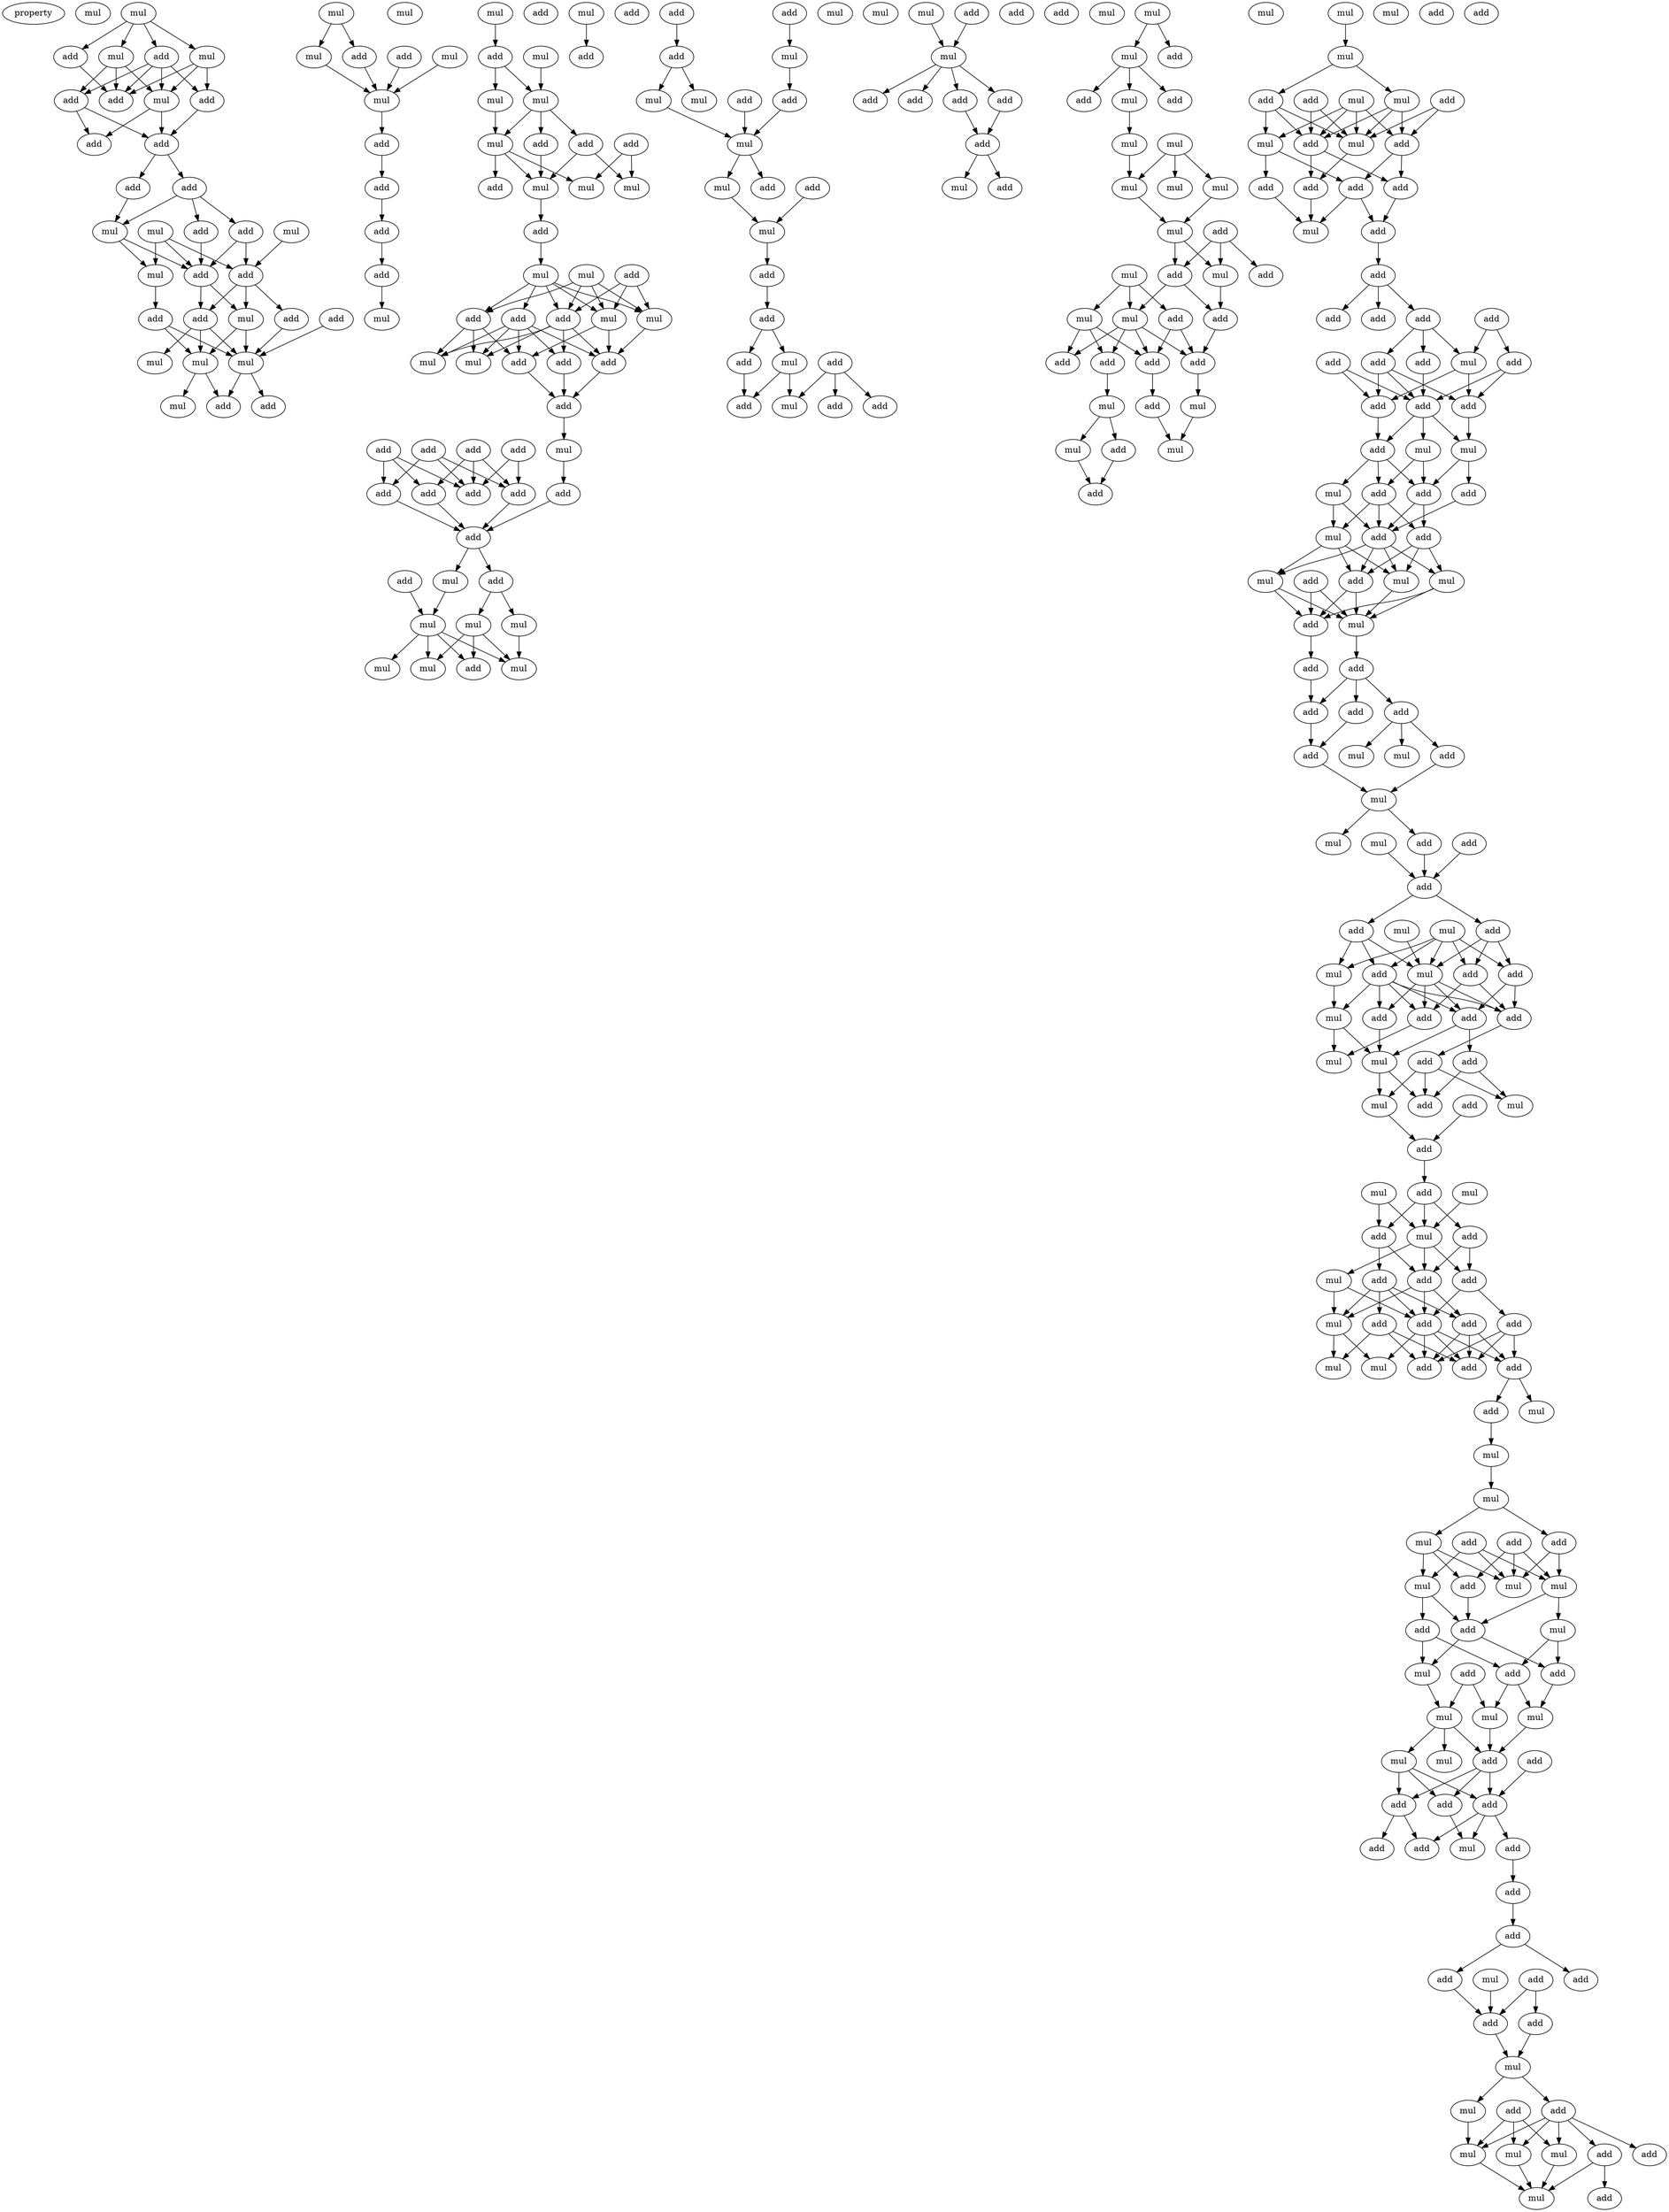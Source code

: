 digraph {
    node [fontcolor=black]
    property [mul=2,lf=1.1]
    0 [ label = mul ];
    1 [ label = mul ];
    2 [ label = mul ];
    3 [ label = mul ];
    4 [ label = add ];
    5 [ label = add ];
    6 [ label = add ];
    7 [ label = add ];
    8 [ label = mul ];
    9 [ label = add ];
    10 [ label = add ];
    11 [ label = add ];
    12 [ label = add ];
    13 [ label = add ];
    14 [ label = mul ];
    15 [ label = mul ];
    16 [ label = add ];
    17 [ label = mul ];
    18 [ label = add ];
    19 [ label = add ];
    20 [ label = add ];
    21 [ label = mul ];
    22 [ label = add ];
    23 [ label = add ];
    24 [ label = add ];
    25 [ label = add ];
    26 [ label = mul ];
    27 [ label = mul ];
    28 [ label = mul ];
    29 [ label = mul ];
    30 [ label = add ];
    31 [ label = add ];
    32 [ label = mul ];
    33 [ label = mul ];
    34 [ label = add ];
    35 [ label = mul ];
    36 [ label = mul ];
    37 [ label = add ];
    38 [ label = mul ];
    39 [ label = add ];
    40 [ label = mul ];
    41 [ label = add ];
    42 [ label = add ];
    43 [ label = add ];
    44 [ label = mul ];
    45 [ label = mul ];
    46 [ label = add ];
    47 [ label = mul ];
    48 [ label = mul ];
    49 [ label = mul ];
    50 [ label = add ];
    51 [ label = mul ];
    52 [ label = add ];
    53 [ label = add ];
    54 [ label = add ];
    55 [ label = add ];
    56 [ label = mul ];
    57 [ label = mul ];
    58 [ label = mul ];
    59 [ label = add ];
    60 [ label = add ];
    61 [ label = mul ];
    62 [ label = mul ];
    63 [ label = add ];
    64 [ label = mul ];
    65 [ label = add ];
    66 [ label = add ];
    67 [ label = mul ];
    68 [ label = add ];
    69 [ label = add ];
    70 [ label = add ];
    71 [ label = mul ];
    72 [ label = mul ];
    73 [ label = add ];
    74 [ label = mul ];
    75 [ label = add ];
    76 [ label = add ];
    77 [ label = add ];
    78 [ label = add ];
    79 [ label = add ];
    80 [ label = add ];
    81 [ label = add ];
    82 [ label = add ];
    83 [ label = add ];
    84 [ label = add ];
    85 [ label = add ];
    86 [ label = mul ];
    87 [ label = add ];
    88 [ label = mul ];
    89 [ label = mul ];
    90 [ label = mul ];
    91 [ label = mul ];
    92 [ label = add ];
    93 [ label = mul ];
    94 [ label = mul ];
    95 [ label = mul ];
    96 [ label = add ];
    97 [ label = add ];
    98 [ label = add ];
    99 [ label = add ];
    100 [ label = mul ];
    101 [ label = add ];
    102 [ label = mul ];
    103 [ label = mul ];
    104 [ label = add ];
    105 [ label = add ];
    106 [ label = mul ];
    107 [ label = mul ];
    108 [ label = mul ];
    109 [ label = add ];
    110 [ label = add ];
    111 [ label = mul ];
    112 [ label = add ];
    113 [ label = add ];
    114 [ label = mul ];
    115 [ label = add ];
    116 [ label = add ];
    117 [ label = mul ];
    118 [ label = add ];
    119 [ label = add ];
    120 [ label = add ];
    121 [ label = mul ];
    122 [ label = mul ];
    123 [ label = add ];
    124 [ label = add ];
    125 [ label = mul ];
    126 [ label = add ];
    127 [ label = add ];
    128 [ label = add ];
    129 [ label = add ];
    130 [ label = add ];
    131 [ label = add ];
    132 [ label = mul ];
    133 [ label = mul ];
    134 [ label = mul ];
    135 [ label = add ];
    136 [ label = mul ];
    137 [ label = add ];
    138 [ label = add ];
    139 [ label = mul ];
    140 [ label = add ];
    141 [ label = mul ];
    142 [ label = mul ];
    143 [ label = mul ];
    144 [ label = mul ];
    145 [ label = mul ];
    146 [ label = mul ];
    147 [ label = add ];
    148 [ label = add ];
    149 [ label = add ];
    150 [ label = mul ];
    151 [ label = mul ];
    152 [ label = mul ];
    153 [ label = add ];
    154 [ label = mul ];
    155 [ label = add ];
    156 [ label = add ];
    157 [ label = add ];
    158 [ label = add ];
    159 [ label = add ];
    160 [ label = mul ];
    161 [ label = add ];
    162 [ label = mul ];
    163 [ label = add ];
    164 [ label = mul ];
    165 [ label = mul ];
    166 [ label = mul ];
    167 [ label = add ];
    168 [ label = mul ];
    169 [ label = mul ];
    170 [ label = mul ];
    171 [ label = mul ];
    172 [ label = add ];
    173 [ label = add ];
    174 [ label = add ];
    175 [ label = add ];
    176 [ label = add ];
    177 [ label = mul ];
    178 [ label = mul ];
    179 [ label = add ];
    180 [ label = add ];
    181 [ label = add ];
    182 [ label = add ];
    183 [ label = add ];
    184 [ label = mul ];
    185 [ label = add ];
    186 [ label = add ];
    187 [ label = add ];
    188 [ label = add ];
    189 [ label = add ];
    190 [ label = mul ];
    191 [ label = add ];
    192 [ label = add ];
    193 [ label = add ];
    194 [ label = add ];
    195 [ label = add ];
    196 [ label = add ];
    197 [ label = add ];
    198 [ label = mul ];
    199 [ label = add ];
    200 [ label = mul ];
    201 [ label = mul ];
    202 [ label = add ];
    203 [ label = add ];
    204 [ label = add ];
    205 [ label = mul ];
    206 [ label = add ];
    207 [ label = add ];
    208 [ label = mul ];
    209 [ label = add ];
    210 [ label = add ];
    211 [ label = mul ];
    212 [ label = mul ];
    213 [ label = add ];
    214 [ label = mul ];
    215 [ label = add ];
    216 [ label = add ];
    217 [ label = add ];
    218 [ label = add ];
    219 [ label = add ];
    220 [ label = add ];
    221 [ label = mul ];
    222 [ label = mul ];
    223 [ label = mul ];
    224 [ label = add ];
    225 [ label = mul ];
    226 [ label = mul ];
    227 [ label = mul ];
    228 [ label = add ];
    229 [ label = add ];
    230 [ label = add ];
    231 [ label = add ];
    232 [ label = mul ];
    233 [ label = mul ];
    234 [ label = add ];
    235 [ label = mul ];
    236 [ label = add ];
    237 [ label = add ];
    238 [ label = mul ];
    239 [ label = add ];
    240 [ label = mul ];
    241 [ label = add ];
    242 [ label = add ];
    243 [ label = add ];
    244 [ label = add ];
    245 [ label = mul ];
    246 [ label = mul ];
    247 [ label = add ];
    248 [ label = add ];
    249 [ label = add ];
    250 [ label = add ];
    251 [ label = mul ];
    252 [ label = mul ];
    253 [ label = add ];
    254 [ label = mul ];
    255 [ label = mul ];
    256 [ label = add ];
    257 [ label = add ];
    258 [ label = add ];
    259 [ label = mul ];
    260 [ label = add ];
    261 [ label = mul ];
    262 [ label = add ];
    263 [ label = add ];
    264 [ label = add ];
    265 [ label = add ];
    266 [ label = add ];
    267 [ label = mul ];
    268 [ label = add ];
    269 [ label = add ];
    270 [ label = mul ];
    271 [ label = add ];
    272 [ label = add ];
    273 [ label = mul ];
    274 [ label = add ];
    275 [ label = mul ];
    276 [ label = mul ];
    277 [ label = mul ];
    278 [ label = add ];
    279 [ label = add ];
    280 [ label = add ];
    281 [ label = mul ];
    282 [ label = add ];
    283 [ label = mul ];
    284 [ label = mul ];
    285 [ label = add ];
    286 [ label = mul ];
    287 [ label = add ];
    288 [ label = mul ];
    289 [ label = add ];
    290 [ label = add ];
    291 [ label = add ];
    292 [ label = add ];
    293 [ label = mul ];
    294 [ label = mul ];
    295 [ label = mul ];
    296 [ label = mul ];
    297 [ label = mul ];
    298 [ label = add ];
    299 [ label = add ];
    300 [ label = mul ];
    301 [ label = add ];
    302 [ label = add ];
    303 [ label = add ];
    304 [ label = add ];
    305 [ label = add ];
    306 [ label = add ];
    307 [ label = mul ];
    308 [ label = add ];
    309 [ label = add ];
    310 [ label = add ];
    311 [ label = add ];
    312 [ label = mul ];
    313 [ label = add ];
    314 [ label = add ];
    315 [ label = add ];
    316 [ label = add ];
    317 [ label = mul ];
    318 [ label = mul ];
    319 [ label = add ];
    320 [ label = add ];
    321 [ label = mul ];
    322 [ label = add ];
    323 [ label = mul ];
    324 [ label = add ];
    325 [ label = mul ];
    326 [ label = add ];
    327 [ label = mul ];
    1 -> 2 [ name = 0 ];
    1 -> 3 [ name = 1 ];
    1 -> 4 [ name = 2 ];
    1 -> 5 [ name = 3 ];
    2 -> 6 [ name = 4 ];
    2 -> 7 [ name = 5 ];
    2 -> 8 [ name = 6 ];
    3 -> 6 [ name = 7 ];
    3 -> 8 [ name = 8 ];
    3 -> 9 [ name = 9 ];
    4 -> 6 [ name = 10 ];
    5 -> 6 [ name = 11 ];
    5 -> 7 [ name = 12 ];
    5 -> 8 [ name = 13 ];
    5 -> 9 [ name = 14 ];
    7 -> 11 [ name = 15 ];
    8 -> 10 [ name = 16 ];
    8 -> 11 [ name = 17 ];
    9 -> 10 [ name = 18 ];
    9 -> 11 [ name = 19 ];
    11 -> 12 [ name = 20 ];
    11 -> 13 [ name = 21 ];
    12 -> 15 [ name = 22 ];
    13 -> 15 [ name = 23 ];
    13 -> 16 [ name = 24 ];
    13 -> 18 [ name = 25 ];
    14 -> 20 [ name = 26 ];
    15 -> 19 [ name = 27 ];
    15 -> 21 [ name = 28 ];
    16 -> 19 [ name = 29 ];
    16 -> 20 [ name = 30 ];
    17 -> 19 [ name = 31 ];
    17 -> 20 [ name = 32 ];
    17 -> 21 [ name = 33 ];
    18 -> 19 [ name = 34 ];
    19 -> 24 [ name = 35 ];
    19 -> 26 [ name = 36 ];
    20 -> 23 [ name = 37 ];
    20 -> 24 [ name = 38 ];
    20 -> 26 [ name = 39 ];
    21 -> 25 [ name = 40 ];
    22 -> 29 [ name = 41 ];
    23 -> 29 [ name = 42 ];
    24 -> 27 [ name = 43 ];
    24 -> 28 [ name = 44 ];
    24 -> 29 [ name = 45 ];
    25 -> 27 [ name = 46 ];
    25 -> 29 [ name = 47 ];
    26 -> 27 [ name = 48 ];
    26 -> 29 [ name = 49 ];
    27 -> 31 [ name = 50 ];
    27 -> 32 [ name = 51 ];
    29 -> 30 [ name = 52 ];
    29 -> 31 [ name = 53 ];
    33 -> 35 [ name = 54 ];
    33 -> 37 [ name = 55 ];
    34 -> 38 [ name = 56 ];
    35 -> 38 [ name = 57 ];
    36 -> 38 [ name = 58 ];
    37 -> 38 [ name = 59 ];
    38 -> 39 [ name = 60 ];
    39 -> 41 [ name = 61 ];
    41 -> 42 [ name = 62 ];
    42 -> 43 [ name = 63 ];
    43 -> 44 [ name = 64 ];
    45 -> 46 [ name = 65 ];
    46 -> 48 [ name = 66 ];
    46 -> 49 [ name = 67 ];
    47 -> 49 [ name = 68 ];
    48 -> 51 [ name = 69 ];
    49 -> 50 [ name = 70 ];
    49 -> 51 [ name = 71 ];
    49 -> 53 [ name = 72 ];
    50 -> 56 [ name = 73 ];
    50 -> 57 [ name = 74 ];
    51 -> 54 [ name = 75 ];
    51 -> 57 [ name = 76 ];
    51 -> 58 [ name = 77 ];
    52 -> 56 [ name = 78 ];
    52 -> 58 [ name = 79 ];
    53 -> 57 [ name = 80 ];
    57 -> 59 [ name = 81 ];
    59 -> 62 [ name = 82 ];
    60 -> 63 [ name = 83 ];
    60 -> 64 [ name = 84 ];
    60 -> 67 [ name = 85 ];
    61 -> 63 [ name = 86 ];
    61 -> 64 [ name = 87 ];
    61 -> 66 [ name = 88 ];
    61 -> 67 [ name = 89 ];
    62 -> 63 [ name = 90 ];
    62 -> 64 [ name = 91 ];
    62 -> 65 [ name = 92 ];
    62 -> 66 [ name = 93 ];
    62 -> 67 [ name = 94 ];
    63 -> 68 [ name = 95 ];
    63 -> 70 [ name = 96 ];
    63 -> 71 [ name = 97 ];
    63 -> 72 [ name = 98 ];
    64 -> 70 [ name = 99 ];
    65 -> 68 [ name = 100 ];
    65 -> 69 [ name = 101 ];
    65 -> 70 [ name = 102 ];
    65 -> 71 [ name = 103 ];
    65 -> 72 [ name = 104 ];
    66 -> 69 [ name = 105 ];
    66 -> 71 [ name = 106 ];
    66 -> 72 [ name = 107 ];
    67 -> 69 [ name = 108 ];
    67 -> 70 [ name = 109 ];
    68 -> 73 [ name = 110 ];
    69 -> 73 [ name = 111 ];
    70 -> 73 [ name = 112 ];
    73 -> 74 [ name = 113 ];
    74 -> 81 [ name = 114 ];
    75 -> 79 [ name = 115 ];
    75 -> 80 [ name = 116 ];
    75 -> 82 [ name = 117 ];
    76 -> 80 [ name = 118 ];
    76 -> 82 [ name = 119 ];
    76 -> 83 [ name = 120 ];
    77 -> 82 [ name = 121 ];
    77 -> 83 [ name = 122 ];
    78 -> 79 [ name = 123 ];
    78 -> 82 [ name = 124 ];
    78 -> 83 [ name = 125 ];
    79 -> 84 [ name = 126 ];
    80 -> 84 [ name = 127 ];
    81 -> 84 [ name = 128 ];
    83 -> 84 [ name = 129 ];
    84 -> 85 [ name = 130 ];
    84 -> 86 [ name = 131 ];
    85 -> 89 [ name = 132 ];
    85 -> 90 [ name = 133 ];
    86 -> 88 [ name = 134 ];
    87 -> 88 [ name = 135 ];
    88 -> 91 [ name = 136 ];
    88 -> 92 [ name = 137 ];
    88 -> 93 [ name = 138 ];
    88 -> 94 [ name = 139 ];
    89 -> 93 [ name = 140 ];
    90 -> 92 [ name = 141 ];
    90 -> 93 [ name = 142 ];
    90 -> 94 [ name = 143 ];
    95 -> 96 [ name = 144 ];
    98 -> 101 [ name = 145 ];
    99 -> 100 [ name = 146 ];
    100 -> 105 [ name = 147 ];
    101 -> 102 [ name = 148 ];
    101 -> 103 [ name = 149 ];
    102 -> 106 [ name = 150 ];
    104 -> 106 [ name = 151 ];
    105 -> 106 [ name = 152 ];
    106 -> 107 [ name = 153 ];
    106 -> 109 [ name = 154 ];
    107 -> 111 [ name = 155 ];
    110 -> 111 [ name = 156 ];
    111 -> 112 [ name = 157 ];
    112 -> 113 [ name = 158 ];
    113 -> 114 [ name = 159 ];
    113 -> 116 [ name = 160 ];
    114 -> 117 [ name = 161 ];
    114 -> 118 [ name = 162 ];
    115 -> 117 [ name = 163 ];
    115 -> 119 [ name = 164 ];
    115 -> 120 [ name = 165 ];
    116 -> 118 [ name = 166 ];
    122 -> 125 [ name = 167 ];
    124 -> 125 [ name = 168 ];
    125 -> 126 [ name = 169 ];
    125 -> 128 [ name = 170 ];
    125 -> 129 [ name = 171 ];
    125 -> 130 [ name = 172 ];
    129 -> 131 [ name = 173 ];
    130 -> 131 [ name = 174 ];
    131 -> 133 [ name = 175 ];
    131 -> 135 [ name = 176 ];
    134 -> 136 [ name = 177 ];
    134 -> 137 [ name = 178 ];
    136 -> 138 [ name = 179 ];
    136 -> 139 [ name = 180 ];
    136 -> 140 [ name = 181 ];
    139 -> 142 [ name = 182 ];
    141 -> 143 [ name = 183 ];
    141 -> 144 [ name = 184 ];
    141 -> 145 [ name = 185 ];
    142 -> 143 [ name = 186 ];
    143 -> 146 [ name = 187 ];
    145 -> 146 [ name = 188 ];
    146 -> 148 [ name = 189 ];
    146 -> 150 [ name = 190 ];
    147 -> 148 [ name = 191 ];
    147 -> 149 [ name = 192 ];
    147 -> 150 [ name = 193 ];
    148 -> 152 [ name = 194 ];
    148 -> 153 [ name = 195 ];
    150 -> 153 [ name = 196 ];
    151 -> 152 [ name = 197 ];
    151 -> 154 [ name = 198 ];
    151 -> 155 [ name = 199 ];
    152 -> 156 [ name = 200 ];
    152 -> 157 [ name = 201 ];
    152 -> 158 [ name = 202 ];
    152 -> 159 [ name = 203 ];
    153 -> 159 [ name = 204 ];
    154 -> 156 [ name = 205 ];
    154 -> 157 [ name = 206 ];
    154 -> 158 [ name = 207 ];
    155 -> 158 [ name = 208 ];
    155 -> 159 [ name = 209 ];
    157 -> 160 [ name = 210 ];
    158 -> 161 [ name = 211 ];
    159 -> 162 [ name = 212 ];
    160 -> 163 [ name = 213 ];
    160 -> 165 [ name = 214 ];
    161 -> 164 [ name = 215 ];
    162 -> 164 [ name = 216 ];
    163 -> 167 [ name = 217 ];
    165 -> 167 [ name = 218 ];
    168 -> 169 [ name = 219 ];
    169 -> 171 [ name = 220 ];
    169 -> 174 [ name = 221 ];
    170 -> 175 [ name = 222 ];
    170 -> 176 [ name = 223 ];
    170 -> 177 [ name = 224 ];
    170 -> 178 [ name = 225 ];
    171 -> 175 [ name = 226 ];
    171 -> 176 [ name = 227 ];
    171 -> 178 [ name = 228 ];
    172 -> 175 [ name = 229 ];
    172 -> 178 [ name = 230 ];
    173 -> 176 [ name = 231 ];
    173 -> 178 [ name = 232 ];
    174 -> 175 [ name = 233 ];
    174 -> 177 [ name = 234 ];
    174 -> 178 [ name = 235 ];
    175 -> 180 [ name = 236 ];
    175 -> 181 [ name = 237 ];
    176 -> 179 [ name = 238 ];
    176 -> 180 [ name = 239 ];
    177 -> 179 [ name = 240 ];
    177 -> 182 [ name = 241 ];
    178 -> 181 [ name = 242 ];
    179 -> 183 [ name = 243 ];
    179 -> 184 [ name = 244 ];
    180 -> 183 [ name = 245 ];
    181 -> 184 [ name = 246 ];
    182 -> 184 [ name = 247 ];
    183 -> 185 [ name = 248 ];
    185 -> 186 [ name = 249 ];
    185 -> 187 [ name = 250 ];
    185 -> 189 [ name = 251 ];
    186 -> 190 [ name = 252 ];
    186 -> 192 [ name = 253 ];
    186 -> 193 [ name = 254 ];
    188 -> 190 [ name = 255 ];
    188 -> 194 [ name = 256 ];
    190 -> 195 [ name = 257 ];
    190 -> 196 [ name = 258 ];
    191 -> 195 [ name = 259 ];
    191 -> 197 [ name = 260 ];
    192 -> 195 [ name = 261 ];
    192 -> 196 [ name = 262 ];
    192 -> 197 [ name = 263 ];
    193 -> 197 [ name = 264 ];
    194 -> 196 [ name = 265 ];
    194 -> 197 [ name = 266 ];
    195 -> 199 [ name = 267 ];
    196 -> 198 [ name = 268 ];
    197 -> 198 [ name = 269 ];
    197 -> 199 [ name = 270 ];
    197 -> 200 [ name = 271 ];
    198 -> 202 [ name = 272 ];
    198 -> 204 [ name = 273 ];
    199 -> 201 [ name = 274 ];
    199 -> 202 [ name = 275 ];
    199 -> 203 [ name = 276 ];
    200 -> 202 [ name = 277 ];
    200 -> 203 [ name = 278 ];
    201 -> 205 [ name = 279 ];
    201 -> 207 [ name = 280 ];
    202 -> 206 [ name = 281 ];
    202 -> 207 [ name = 282 ];
    203 -> 205 [ name = 283 ];
    203 -> 206 [ name = 284 ];
    203 -> 207 [ name = 285 ];
    204 -> 207 [ name = 286 ];
    205 -> 208 [ name = 287 ];
    205 -> 210 [ name = 288 ];
    205 -> 211 [ name = 289 ];
    206 -> 210 [ name = 290 ];
    206 -> 211 [ name = 291 ];
    206 -> 212 [ name = 292 ];
    207 -> 208 [ name = 293 ];
    207 -> 210 [ name = 294 ];
    207 -> 211 [ name = 295 ];
    207 -> 212 [ name = 296 ];
    208 -> 213 [ name = 297 ];
    208 -> 214 [ name = 298 ];
    209 -> 213 [ name = 299 ];
    209 -> 214 [ name = 300 ];
    210 -> 213 [ name = 301 ];
    210 -> 214 [ name = 302 ];
    211 -> 214 [ name = 303 ];
    212 -> 213 [ name = 304 ];
    212 -> 214 [ name = 305 ];
    213 -> 216 [ name = 306 ];
    214 -> 215 [ name = 307 ];
    215 -> 217 [ name = 308 ];
    215 -> 218 [ name = 309 ];
    215 -> 219 [ name = 310 ];
    216 -> 218 [ name = 311 ];
    217 -> 220 [ name = 312 ];
    217 -> 222 [ name = 313 ];
    217 -> 223 [ name = 314 ];
    218 -> 224 [ name = 315 ];
    219 -> 224 [ name = 316 ];
    220 -> 225 [ name = 317 ];
    224 -> 225 [ name = 318 ];
    225 -> 227 [ name = 319 ];
    225 -> 228 [ name = 320 ];
    226 -> 230 [ name = 321 ];
    228 -> 230 [ name = 322 ];
    229 -> 230 [ name = 323 ];
    230 -> 231 [ name = 324 ];
    230 -> 234 [ name = 325 ];
    231 -> 235 [ name = 326 ];
    231 -> 237 [ name = 327 ];
    231 -> 238 [ name = 328 ];
    232 -> 235 [ name = 329 ];
    232 -> 236 [ name = 330 ];
    232 -> 237 [ name = 331 ];
    232 -> 238 [ name = 332 ];
    232 -> 239 [ name = 333 ];
    233 -> 238 [ name = 334 ];
    234 -> 236 [ name = 335 ];
    234 -> 238 [ name = 336 ];
    234 -> 239 [ name = 337 ];
    235 -> 240 [ name = 338 ];
    236 -> 242 [ name = 339 ];
    236 -> 243 [ name = 340 ];
    237 -> 240 [ name = 341 ];
    237 -> 241 [ name = 342 ];
    237 -> 242 [ name = 343 ];
    237 -> 243 [ name = 344 ];
    237 -> 244 [ name = 345 ];
    238 -> 241 [ name = 346 ];
    238 -> 242 [ name = 347 ];
    238 -> 243 [ name = 348 ];
    238 -> 244 [ name = 349 ];
    239 -> 241 [ name = 350 ];
    239 -> 243 [ name = 351 ];
    240 -> 245 [ name = 352 ];
    240 -> 246 [ name = 353 ];
    241 -> 245 [ name = 354 ];
    242 -> 246 [ name = 355 ];
    242 -> 247 [ name = 356 ];
    243 -> 248 [ name = 357 ];
    244 -> 246 [ name = 358 ];
    246 -> 249 [ name = 359 ];
    246 -> 251 [ name = 360 ];
    247 -> 249 [ name = 361 ];
    247 -> 252 [ name = 362 ];
    248 -> 249 [ name = 363 ];
    248 -> 251 [ name = 364 ];
    248 -> 252 [ name = 365 ];
    250 -> 253 [ name = 366 ];
    251 -> 253 [ name = 367 ];
    253 -> 256 [ name = 368 ];
    254 -> 257 [ name = 369 ];
    254 -> 259 [ name = 370 ];
    255 -> 259 [ name = 371 ];
    256 -> 257 [ name = 372 ];
    256 -> 258 [ name = 373 ];
    256 -> 259 [ name = 374 ];
    257 -> 260 [ name = 375 ];
    257 -> 262 [ name = 376 ];
    258 -> 262 [ name = 377 ];
    258 -> 263 [ name = 378 ];
    259 -> 261 [ name = 379 ];
    259 -> 262 [ name = 380 ];
    259 -> 263 [ name = 381 ];
    260 -> 265 [ name = 382 ];
    260 -> 266 [ name = 383 ];
    260 -> 267 [ name = 384 ];
    260 -> 268 [ name = 385 ];
    261 -> 266 [ name = 386 ];
    261 -> 267 [ name = 387 ];
    262 -> 266 [ name = 388 ];
    262 -> 267 [ name = 389 ];
    262 -> 268 [ name = 390 ];
    263 -> 264 [ name = 391 ];
    263 -> 266 [ name = 392 ];
    264 -> 269 [ name = 393 ];
    264 -> 271 [ name = 394 ];
    264 -> 272 [ name = 395 ];
    265 -> 269 [ name = 396 ];
    265 -> 272 [ name = 397 ];
    265 -> 273 [ name = 398 ];
    266 -> 269 [ name = 399 ];
    266 -> 270 [ name = 400 ];
    266 -> 271 [ name = 401 ];
    266 -> 272 [ name = 402 ];
    267 -> 270 [ name = 403 ];
    267 -> 273 [ name = 404 ];
    268 -> 269 [ name = 405 ];
    268 -> 271 [ name = 406 ];
    268 -> 272 [ name = 407 ];
    271 -> 274 [ name = 408 ];
    271 -> 275 [ name = 409 ];
    274 -> 276 [ name = 410 ];
    276 -> 277 [ name = 411 ];
    277 -> 280 [ name = 412 ];
    277 -> 281 [ name = 413 ];
    278 -> 283 [ name = 414 ];
    278 -> 285 [ name = 415 ];
    278 -> 286 [ name = 416 ];
    280 -> 283 [ name = 417 ];
    280 -> 286 [ name = 418 ];
    281 -> 283 [ name = 419 ];
    281 -> 284 [ name = 420 ];
    281 -> 285 [ name = 421 ];
    282 -> 283 [ name = 422 ];
    282 -> 284 [ name = 423 ];
    282 -> 286 [ name = 424 ];
    284 -> 287 [ name = 425 ];
    284 -> 289 [ name = 426 ];
    285 -> 289 [ name = 427 ];
    286 -> 288 [ name = 428 ];
    286 -> 289 [ name = 429 ];
    287 -> 291 [ name = 430 ];
    287 -> 293 [ name = 431 ];
    288 -> 291 [ name = 432 ];
    288 -> 292 [ name = 433 ];
    289 -> 292 [ name = 434 ];
    289 -> 293 [ name = 435 ];
    290 -> 294 [ name = 436 ];
    290 -> 295 [ name = 437 ];
    291 -> 295 [ name = 438 ];
    291 -> 296 [ name = 439 ];
    292 -> 296 [ name = 440 ];
    293 -> 294 [ name = 441 ];
    294 -> 297 [ name = 442 ];
    294 -> 299 [ name = 443 ];
    294 -> 300 [ name = 444 ];
    295 -> 299 [ name = 445 ];
    296 -> 299 [ name = 446 ];
    297 -> 301 [ name = 447 ];
    297 -> 302 [ name = 448 ];
    297 -> 303 [ name = 449 ];
    298 -> 301 [ name = 450 ];
    299 -> 301 [ name = 451 ];
    299 -> 302 [ name = 452 ];
    299 -> 303 [ name = 453 ];
    301 -> 305 [ name = 454 ];
    301 -> 306 [ name = 455 ];
    301 -> 307 [ name = 456 ];
    302 -> 304 [ name = 457 ];
    302 -> 305 [ name = 458 ];
    303 -> 307 [ name = 459 ];
    306 -> 308 [ name = 460 ];
    308 -> 309 [ name = 461 ];
    309 -> 310 [ name = 462 ];
    309 -> 311 [ name = 463 ];
    310 -> 314 [ name = 464 ];
    312 -> 314 [ name = 465 ];
    313 -> 314 [ name = 466 ];
    313 -> 315 [ name = 467 ];
    314 -> 317 [ name = 468 ];
    315 -> 317 [ name = 469 ];
    317 -> 318 [ name = 470 ];
    317 -> 319 [ name = 471 ];
    318 -> 325 [ name = 472 ];
    319 -> 321 [ name = 473 ];
    319 -> 322 [ name = 474 ];
    319 -> 323 [ name = 475 ];
    319 -> 324 [ name = 476 ];
    319 -> 325 [ name = 477 ];
    320 -> 321 [ name = 478 ];
    320 -> 323 [ name = 479 ];
    320 -> 325 [ name = 480 ];
    321 -> 327 [ name = 481 ];
    322 -> 326 [ name = 482 ];
    322 -> 327 [ name = 483 ];
    323 -> 327 [ name = 484 ];
    325 -> 327 [ name = 485 ];
}
